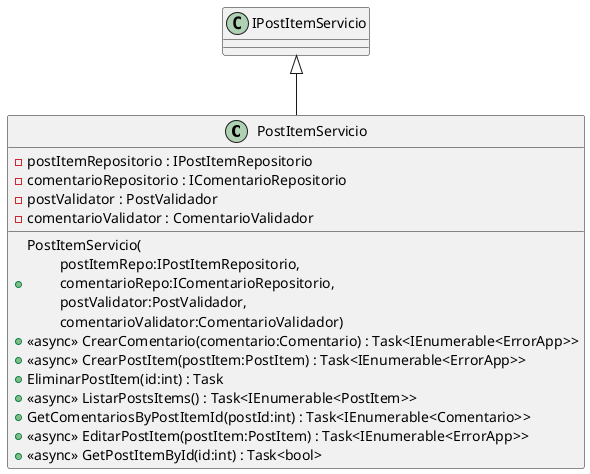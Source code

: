 @startuml
class PostItemServicio {
    - postItemRepositorio : IPostItemRepositorio
    - comentarioRepositorio : IComentarioRepositorio
    - postValidator : PostValidador
    - comentarioValidator : ComentarioValidador
    + PostItemServicio(\n\t postItemRepo:IPostItemRepositorio, \n\t comentarioRepo:IComentarioRepositorio, \n\t postValidator:PostValidador, \n\t comentarioValidator:ComentarioValidador)
    + <<async>> CrearComentario(comentario:Comentario) : Task<IEnumerable<ErrorApp>>
    + <<async>> CrearPostItem(postItem:PostItem) : Task<IEnumerable<ErrorApp>>
    + EliminarPostItem(id:int) : Task
    + <<async>> ListarPostsItems() : Task<IEnumerable<PostItem>>
    + GetComentariosByPostItemId(postId:int) : Task<IEnumerable<Comentario>>
    + <<async>> EditarPostItem(postItem:PostItem) : Task<IEnumerable<ErrorApp>>
    + <<async>> GetPostItemById(id:int) : Task<bool>
}
IPostItemServicio <|-- PostItemServicio
@enduml
